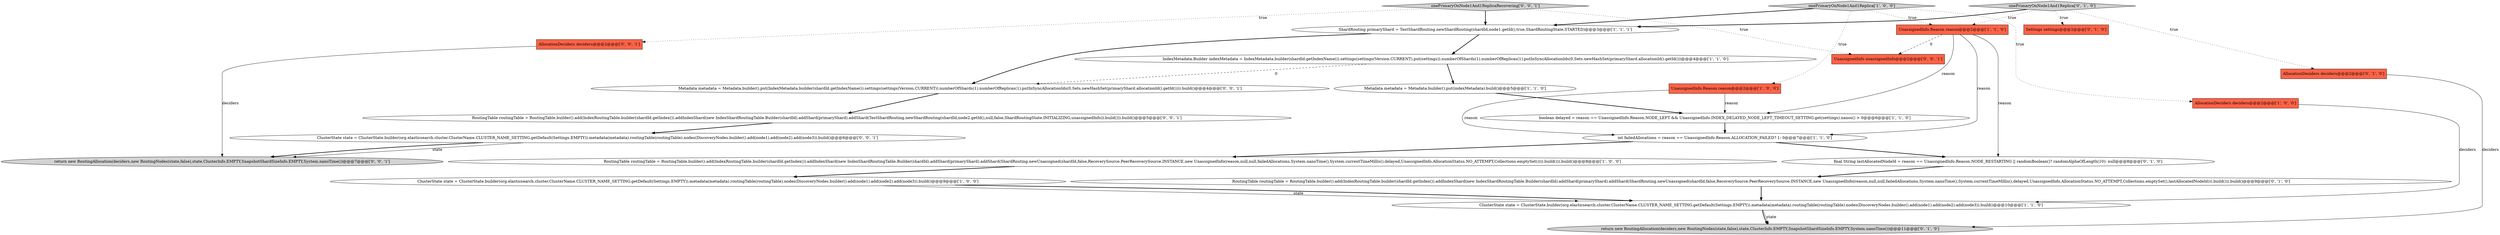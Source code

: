 digraph {
19 [style = filled, label = "AllocationDeciders deciders@@@2@@@['0', '0', '1']", fillcolor = tomato, shape = box image = "AAA0AAABBB3BBB"];
6 [style = filled, label = "UnassignedInfo.Reason reason@@@2@@@['1', '0', '0']", fillcolor = tomato, shape = box image = "AAA0AAABBB1BBB"];
24 [style = filled, label = "Metadata metadata = Metadata.builder().put(IndexMetadata.builder(shardId.getIndexName()).settings(settings(Version.CURRENT)).numberOfShards(1).numberOfReplicas(1).putInSyncAllocationIds(0,Sets.newHashSet(primaryShard.allocationId().getId()))).build()@@@4@@@['0', '0', '1']", fillcolor = white, shape = ellipse image = "AAA0AAABBB3BBB"];
13 [style = filled, label = "RoutingTable routingTable = RoutingTable.builder().add(IndexRoutingTable.builder(shardId.getIndex()).addIndexShard(new IndexShardRoutingTable.Builder(shardId).addShard(primaryShard).addShard(ShardRouting.newUnassigned(shardId,false,RecoverySource.PeerRecoverySource.INSTANCE,new UnassignedInfo(reason,null,null,failedAllocations,System.nanoTime(),System.currentTimeMillis(),delayed,UnassignedInfo.AllocationStatus.NO_ATTEMPT,Collections.emptySet(),lastAllocatedNodeId))).build())).build()@@@9@@@['0', '1', '0']", fillcolor = white, shape = ellipse image = "AAA1AAABBB2BBB"];
20 [style = filled, label = "onePrimaryOnNode1And1ReplicaRecovering['0', '0', '1']", fillcolor = lightgray, shape = diamond image = "AAA0AAABBB3BBB"];
1 [style = filled, label = "ClusterState state = ClusterState.builder(org.elasticsearch.cluster.ClusterName.CLUSTER_NAME_SETTING.getDefault(Settings.EMPTY)).metadata(metadata).routingTable(routingTable).nodes(DiscoveryNodes.builder().add(node1).add(node2).add(node3)).build()@@@10@@@['1', '1', '0']", fillcolor = white, shape = ellipse image = "AAA0AAABBB1BBB"];
21 [style = filled, label = "return new RoutingAllocation(deciders,new RoutingNodes(state,false),state,ClusterInfo.EMPTY,SnapshotShardSizeInfo.EMPTY,System.nanoTime())@@@7@@@['0', '0', '1']", fillcolor = lightgray, shape = ellipse image = "AAA0AAABBB3BBB"];
16 [style = filled, label = "Settings settings@@@2@@@['0', '1', '0']", fillcolor = tomato, shape = box image = "AAA0AAABBB2BBB"];
18 [style = filled, label = "ClusterState state = ClusterState.builder(org.elasticsearch.cluster.ClusterName.CLUSTER_NAME_SETTING.getDefault(Settings.EMPTY)).metadata(metadata).routingTable(routingTable).nodes(DiscoveryNodes.builder().add(node1).add(node2).add(node3)).build()@@@6@@@['0', '0', '1']", fillcolor = white, shape = ellipse image = "AAA0AAABBB3BBB"];
14 [style = filled, label = "AllocationDeciders deciders@@@2@@@['0', '1', '0']", fillcolor = tomato, shape = box image = "AAA0AAABBB2BBB"];
3 [style = filled, label = "ClusterState state = ClusterState.builder(org.elasticsearch.cluster.ClusterName.CLUSTER_NAME_SETTING.getDefault(Settings.EMPTY)).metadata(metadata).routingTable(routingTable).nodes(DiscoveryNodes.builder().add(node1).add(node2).add(node3)).build()@@@9@@@['1', '0', '0']", fillcolor = white, shape = ellipse image = "AAA0AAABBB1BBB"];
9 [style = filled, label = "int failedAllocations = reason == UnassignedInfo.Reason.ALLOCATION_FAILED? 1: 0@@@7@@@['1', '1', '0']", fillcolor = white, shape = ellipse image = "AAA0AAABBB1BBB"];
12 [style = filled, label = "final String lastAllocatedNodeId = reason == UnassignedInfo.Reason.NODE_RESTARTING || randomBoolean()? randomAlphaOfLength(10): null@@@8@@@['0', '1', '0']", fillcolor = white, shape = ellipse image = "AAA0AAABBB2BBB"];
2 [style = filled, label = "boolean delayed = reason == UnassignedInfo.Reason.NODE_LEFT && UnassignedInfo.INDEX_DELAYED_NODE_LEFT_TIMEOUT_SETTING.get(settings).nanos() > 0@@@6@@@['1', '1', '0']", fillcolor = white, shape = ellipse image = "AAA0AAABBB1BBB"];
5 [style = filled, label = "Metadata metadata = Metadata.builder().put(indexMetadata).build()@@@5@@@['1', '1', '0']", fillcolor = white, shape = ellipse image = "AAA0AAABBB1BBB"];
8 [style = filled, label = "IndexMetadata.Builder indexMetadata = IndexMetadata.builder(shardId.getIndexName()).settings(settings(Version.CURRENT).put(settings)).numberOfShards(1).numberOfReplicas(1).putInSyncAllocationIds(0,Sets.newHashSet(primaryShard.allocationId().getId()))@@@4@@@['1', '1', '0']", fillcolor = white, shape = ellipse image = "AAA0AAABBB1BBB"];
7 [style = filled, label = "UnassignedInfo.Reason reason@@@2@@@['1', '1', '0']", fillcolor = tomato, shape = box image = "AAA0AAABBB1BBB"];
4 [style = filled, label = "AllocationDeciders deciders@@@2@@@['1', '0', '0']", fillcolor = tomato, shape = box image = "AAA0AAABBB1BBB"];
23 [style = filled, label = "RoutingTable routingTable = RoutingTable.builder().add(IndexRoutingTable.builder(shardId.getIndex()).addIndexShard(new IndexShardRoutingTable.Builder(shardId).addShard(primaryShard).addShard(TestShardRouting.newShardRouting(shardId,node2.getId(),null,false,ShardRoutingState.INITIALIZING,unassignedInfo)).build())).build()@@@5@@@['0', '0', '1']", fillcolor = white, shape = ellipse image = "AAA0AAABBB3BBB"];
11 [style = filled, label = "onePrimaryOnNode1And1Replica['1', '0', '0']", fillcolor = lightgray, shape = diamond image = "AAA0AAABBB1BBB"];
22 [style = filled, label = "UnassignedInfo unassignedInfo@@@2@@@['0', '0', '1']", fillcolor = tomato, shape = box image = "AAA0AAABBB3BBB"];
10 [style = filled, label = "RoutingTable routingTable = RoutingTable.builder().add(IndexRoutingTable.builder(shardId.getIndex()).addIndexShard(new IndexShardRoutingTable.Builder(shardId).addShard(primaryShard).addShard(ShardRouting.newUnassigned(shardId,false,RecoverySource.PeerRecoverySource.INSTANCE,new UnassignedInfo(reason,null,null,failedAllocations,System.nanoTime(),System.currentTimeMillis(),delayed,UnassignedInfo.AllocationStatus.NO_ATTEMPT,Collections.emptySet()))).build())).build()@@@8@@@['1', '0', '0']", fillcolor = white, shape = ellipse image = "AAA0AAABBB1BBB"];
15 [style = filled, label = "onePrimaryOnNode1And1Replica['0', '1', '0']", fillcolor = lightgray, shape = diamond image = "AAA0AAABBB2BBB"];
0 [style = filled, label = "ShardRouting primaryShard = TestShardRouting.newShardRouting(shardId,node1.getId(),true,ShardRoutingState.STARTED)@@@3@@@['1', '1', '1']", fillcolor = white, shape = ellipse image = "AAA0AAABBB1BBB"];
17 [style = filled, label = "return new RoutingAllocation(deciders,new RoutingNodes(state,false),state,ClusterInfo.EMPTY,SnapshotShardSizeInfo.EMPTY,System.nanoTime())@@@11@@@['0', '1', '0']", fillcolor = lightgray, shape = ellipse image = "AAA0AAABBB2BBB"];
5->2 [style = bold, label=""];
18->21 [style = solid, label="state"];
8->5 [style = bold, label=""];
24->23 [style = bold, label=""];
11->0 [style = bold, label=""];
6->9 [style = solid, label="reason"];
3->1 [style = solid, label="state"];
8->24 [style = dashed, label="0"];
11->7 [style = dotted, label="true"];
0->8 [style = bold, label=""];
7->12 [style = solid, label="reason"];
3->1 [style = bold, label=""];
10->3 [style = bold, label=""];
12->13 [style = bold, label=""];
0->24 [style = bold, label=""];
19->21 [style = solid, label="deciders"];
2->9 [style = bold, label=""];
15->0 [style = bold, label=""];
14->17 [style = solid, label="deciders"];
7->22 [style = dashed, label="0"];
1->17 [style = solid, label="state"];
11->6 [style = dotted, label="true"];
6->2 [style = solid, label="reason"];
1->17 [style = bold, label=""];
20->22 [style = dotted, label="true"];
4->1 [style = solid, label="deciders"];
23->18 [style = bold, label=""];
13->1 [style = bold, label=""];
18->21 [style = bold, label=""];
7->9 [style = solid, label="reason"];
11->4 [style = dotted, label="true"];
15->16 [style = dotted, label="true"];
15->7 [style = dotted, label="true"];
20->19 [style = dotted, label="true"];
7->2 [style = solid, label="reason"];
20->0 [style = bold, label=""];
15->14 [style = dotted, label="true"];
9->12 [style = bold, label=""];
9->10 [style = bold, label=""];
}
